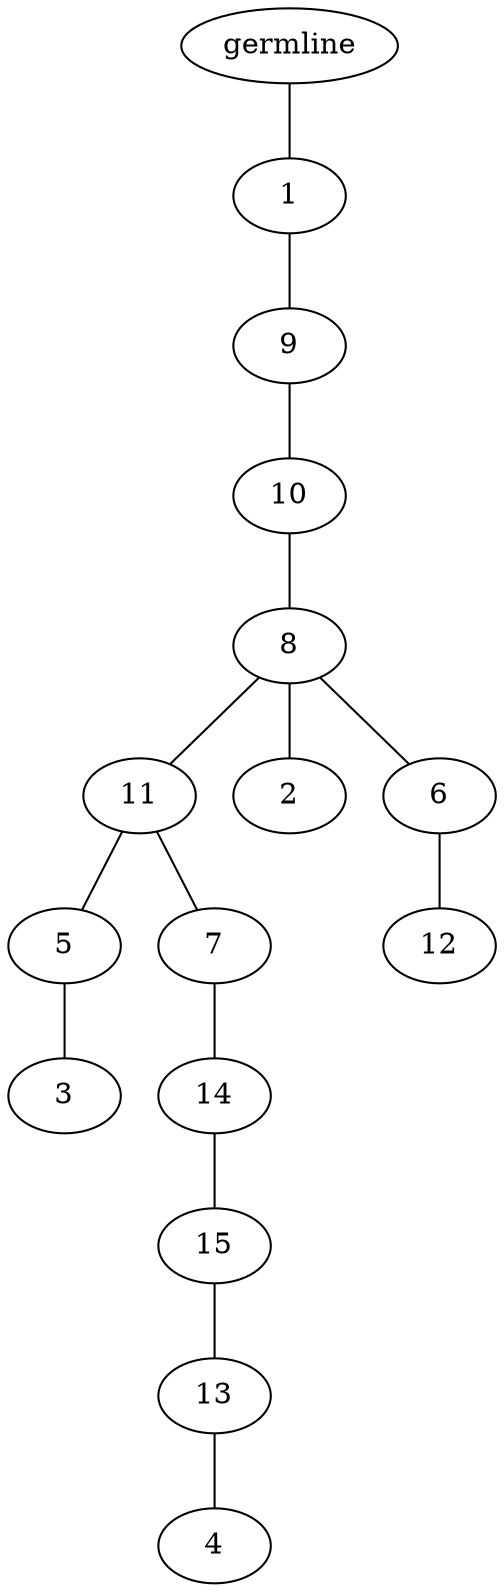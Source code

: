graph tree {
    "140458643481072" [label="germline"];
    "140458643389696" [label="1"];
    "140458643386576" [label="9"];
    "140458643803296" [label="10"];
    "140458643801712" [label="8"];
    "140458643800704" [label="11"];
    "140458643803008" [label="5"];
    "140458643801760" [label="3"];
    "140458643802720" [label="7"];
    "140458643802624" [label="14"];
    "140458643802096" [label="15"];
    "140458641981200" [label="13"];
    "140458641978656" [label="4"];
    "140458643802432" [label="2"];
    "140458643801424" [label="6"];
    "140458643800848" [label="12"];
    "140458643481072" -- "140458643389696";
    "140458643389696" -- "140458643386576";
    "140458643386576" -- "140458643803296";
    "140458643803296" -- "140458643801712";
    "140458643801712" -- "140458643800704";
    "140458643801712" -- "140458643802432";
    "140458643801712" -- "140458643801424";
    "140458643800704" -- "140458643803008";
    "140458643800704" -- "140458643802720";
    "140458643803008" -- "140458643801760";
    "140458643802720" -- "140458643802624";
    "140458643802624" -- "140458643802096";
    "140458643802096" -- "140458641981200";
    "140458641981200" -- "140458641978656";
    "140458643801424" -- "140458643800848";
}
